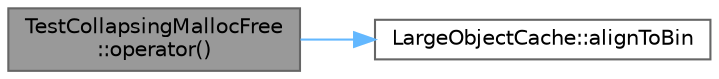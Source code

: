 digraph "TestCollapsingMallocFree::operator()"
{
 // LATEX_PDF_SIZE
  bgcolor="transparent";
  edge [fontname=Helvetica,fontsize=10,labelfontname=Helvetica,labelfontsize=10];
  node [fontname=Helvetica,fontsize=10,shape=box,height=0.2,width=0.4];
  rankdir="LR";
  Node1 [id="Node000001",label="TestCollapsingMallocFree\l::operator()",height=0.2,width=0.4,color="gray40", fillcolor="grey60", style="filled", fontcolor="black",tooltip=" "];
  Node1 -> Node2 [id="edge1_Node000001_Node000002",color="steelblue1",style="solid",tooltip=" "];
  Node2 [id="Node000002",label="LargeObjectCache::alignToBin",height=0.2,width=0.4,color="grey40", fillcolor="white", style="filled",URL="$class_large_object_cache.html#aa6a17e6f5bdf8e2dac811e43d1a3996e",tooltip=" "];
}
